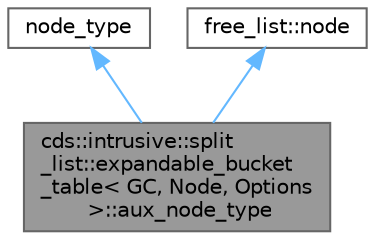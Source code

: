digraph "cds::intrusive::split_list::expandable_bucket_table&lt; GC, Node, Options &gt;::aux_node_type"
{
 // LATEX_PDF_SIZE
  bgcolor="transparent";
  edge [fontname=Helvetica,fontsize=10,labelfontname=Helvetica,labelfontsize=10];
  node [fontname=Helvetica,fontsize=10,shape=box,height=0.2,width=0.4];
  Node1 [id="Node000001",label="cds::intrusive::split\l_list::expandable_bucket\l_table\< GC, Node, Options\l \>::aux_node_type",height=0.2,width=0.4,color="gray40", fillcolor="grey60", style="filled", fontcolor="black",tooltip="Auxiliary node type"];
  Node2 -> Node1 [id="edge1_Node000001_Node000002",dir="back",color="steelblue1",style="solid",tooltip=" "];
  Node2 [id="Node000002",label="node_type",height=0.2,width=0.4,color="gray40", fillcolor="white", style="filled",URL="$class_node.html",tooltip=" "];
  Node3 -> Node1 [id="edge2_Node000001_Node000003",dir="back",color="steelblue1",style="solid",tooltip=" "];
  Node3 [id="Node000003",label="free_list::node",height=0.2,width=0.4,color="gray40", fillcolor="white", style="filled",tooltip=" "];
}
